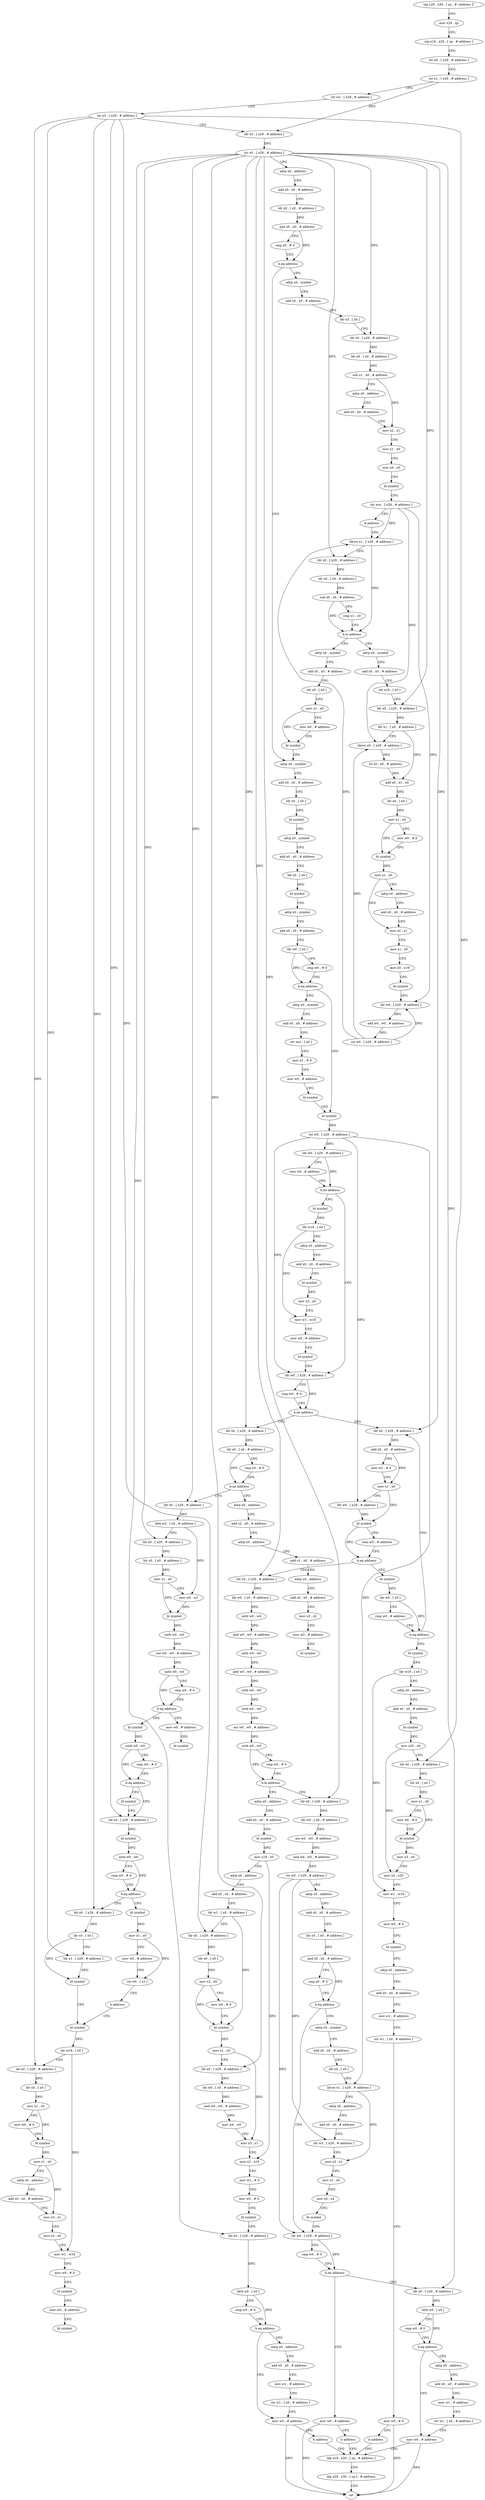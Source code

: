 digraph "func" {
"4226476" [label = "stp x29 , x30 , [ sp , #- address ]!" ]
"4226480" [label = "mov x29 , sp" ]
"4226484" [label = "stp x19 , x20 , [ sp , # address ]" ]
"4226488" [label = "str x0 , [ x29 , # address ]" ]
"4226492" [label = "str x1 , [ x29 , # address ]" ]
"4226496" [label = "str w2 , [ x29 , # address ]" ]
"4226500" [label = "str x3 , [ x29 , # address ]" ]
"4226504" [label = "ldr x0 , [ x29 , # address ]" ]
"4226508" [label = "str x0 , [ x29 , # address ]" ]
"4226512" [label = "adrp x0 , address" ]
"4226516" [label = "add x0 , x0 , # address" ]
"4226520" [label = "ldr x0 , [ x0 , # address ]" ]
"4226524" [label = "and x0 , x0 , # address" ]
"4226528" [label = "cmp x0 , # 0" ]
"4226532" [label = "b.eq address" ]
"4226728" [label = "adrp x0 , symbol" ]
"4226536" [label = "adrp x0 , symbol" ]
"4226732" [label = "add x0 , x0 , # address" ]
"4226736" [label = "ldr x0 , [ x0 ]" ]
"4226740" [label = "bl symbol" ]
"4226744" [label = "adrp x0 , symbol" ]
"4226748" [label = "add x0 , x0 , # address" ]
"4226752" [label = "ldr x0 , [ x0 ]" ]
"4226756" [label = "bl symbol" ]
"4226760" [label = "adrp x0 , symbol" ]
"4226764" [label = "add x0 , x0 , # address" ]
"4226768" [label = "ldr w0 , [ x0 ]" ]
"4226772" [label = "cmp w0 , # 0" ]
"4226776" [label = "b.eq address" ]
"4226804" [label = "bl symbol" ]
"4226780" [label = "adrp x0 , symbol" ]
"4226540" [label = "add x0 , x0 , # address" ]
"4226544" [label = "ldr x3 , [ x0 ]" ]
"4226548" [label = "ldr x0 , [ x29 , # address ]" ]
"4226552" [label = "ldr x0 , [ x0 , # address ]" ]
"4226556" [label = "sub x1 , x0 , # address" ]
"4226560" [label = "adrp x0 , address" ]
"4226564" [label = "add x0 , x0 , # address" ]
"4226568" [label = "mov x2 , x1" ]
"4226572" [label = "mov x1 , x0" ]
"4226576" [label = "mov x0 , x3" ]
"4226580" [label = "bl symbol" ]
"4226584" [label = "str wzr , [ x29 , # address ]" ]
"4226588" [label = "b address" ]
"4226680" [label = "ldrsw x1 , [ x29 , # address ]" ]
"4226808" [label = "str w0 , [ x29 , # address ]" ]
"4226812" [label = "ldr w0 , [ x29 , # address ]" ]
"4226816" [label = "cmn w0 , # address" ]
"4226820" [label = "b.ne address" ]
"4226860" [label = "ldr w0 , [ x29 , # address ]" ]
"4226824" [label = "bl symbol" ]
"4226784" [label = "add x0 , x0 , # address" ]
"4226788" [label = "str wzr , [ x0 ]" ]
"4226792" [label = "mov x1 , # 0" ]
"4226796" [label = "mov w0 , # address" ]
"4226800" [label = "bl symbol" ]
"4226684" [label = "ldr x0 , [ x29 , # address ]" ]
"4226688" [label = "ldr x0 , [ x0 , # address ]" ]
"4226692" [label = "sub x0 , x0 , # address" ]
"4226696" [label = "cmp x1 , x0" ]
"4226700" [label = "b.lo address" ]
"4226592" [label = "adrp x0 , symbol" ]
"4226704" [label = "adrp x0 , symbol" ]
"4226864" [label = "cmp w0 , # 0" ]
"4226868" [label = "b.ne address" ]
"4227228" [label = "ldr x0 , [ x29 , # address ]" ]
"4226872" [label = "ldr x0 , [ x29 , # address ]" ]
"4226828" [label = "ldr w19 , [ x0 ]" ]
"4226832" [label = "adrp x0 , address" ]
"4226836" [label = "add x0 , x0 , # address" ]
"4226840" [label = "bl symbol" ]
"4226844" [label = "mov x2 , x0" ]
"4226848" [label = "mov w1 , w19" ]
"4226852" [label = "mov w0 , # address" ]
"4226856" [label = "bl symbol" ]
"4226596" [label = "add x0 , x0 , # address" ]
"4226600" [label = "ldr x19 , [ x0 ]" ]
"4226604" [label = "ldr x0 , [ x29 , # address ]" ]
"4226608" [label = "ldr x1 , [ x0 , # address ]" ]
"4226612" [label = "ldrsw x0 , [ x29 , # address ]" ]
"4226616" [label = "lsl x0 , x0 , # address" ]
"4226620" [label = "add x0 , x1 , x0" ]
"4226624" [label = "ldr x0 , [ x0 ]" ]
"4226628" [label = "mov x1 , x0" ]
"4226632" [label = "mov w0 , # 0" ]
"4226636" [label = "bl symbol" ]
"4226640" [label = "mov x1 , x0" ]
"4226644" [label = "adrp x0 , address" ]
"4226648" [label = "add x0 , x0 , # address" ]
"4226652" [label = "mov x2 , x1" ]
"4226656" [label = "mov x1 , x0" ]
"4226660" [label = "mov x0 , x19" ]
"4226664" [label = "bl symbol" ]
"4226668" [label = "ldr w0 , [ x29 , # address ]" ]
"4226672" [label = "add w0 , w0 , # address" ]
"4226676" [label = "str w0 , [ x29 , # address ]" ]
"4226708" [label = "add x0 , x0 , # address" ]
"4226712" [label = "ldr x0 , [ x0 ]" ]
"4226716" [label = "mov x1 , x0" ]
"4226720" [label = "mov w0 , # address" ]
"4226724" [label = "bl symbol" ]
"4227232" [label = "add x0 , x0 , # address" ]
"4227236" [label = "mov w2 , # 0" ]
"4227240" [label = "mov x1 , x0" ]
"4227244" [label = "ldr w0 , [ x29 , # address ]" ]
"4227248" [label = "bl symbol" ]
"4227252" [label = "cmn w0 , # address" ]
"4227256" [label = "b.eq address" ]
"4227124" [label = "bl symbol" ]
"4227260" [label = "ldr x0 , [ x29 , # address ]" ]
"4226876" [label = "ldr x0 , [ x0 , # address ]" ]
"4226880" [label = "cmp x0 , # 0" ]
"4226884" [label = "b.ne address" ]
"4226924" [label = "ldr x0 , [ x29 , # address ]" ]
"4226888" [label = "adrp x0 , address" ]
"4227128" [label = "ldr w0 , [ x0 ]" ]
"4227132" [label = "cmp w0 , # address" ]
"4227136" [label = "b.eq address" ]
"4227140" [label = "bl symbol" ]
"4227264" [label = "ldr w0 , [ x0 , # address ]" ]
"4227268" [label = "uxtb w0 , w0" ]
"4227272" [label = "and w0 , w0 , # address" ]
"4227276" [label = "uxtb w0 , w0" ]
"4227280" [label = "add w0 , w0 , # address" ]
"4227284" [label = "uxtb w0 , w0" ]
"4227288" [label = "sxtb w0 , w0" ]
"4227292" [label = "asr w0 , w0 , # address" ]
"4227296" [label = "sxtb w0 , w0" ]
"4227300" [label = "cmp w0 , # 0" ]
"4227304" [label = "b.le address" ]
"4227436" [label = "ldr x0 , [ x29 , # address ]" ]
"4227308" [label = "adrp x0 , address" ]
"4226928" [label = "ldrb w2 , [ x0 , # address ]" ]
"4226932" [label = "ldr x0 , [ x29 , # address ]" ]
"4226936" [label = "ldr x0 , [ x0 , # address ]" ]
"4226940" [label = "mov x1 , x0" ]
"4226944" [label = "mov w0 , w2" ]
"4226948" [label = "bl symbol" ]
"4226952" [label = "uxtb w0 , w0" ]
"4226956" [label = "eor w0 , w0 , # address" ]
"4226960" [label = "uxtb w0 , w0" ]
"4226964" [label = "cmp w0 , # 0" ]
"4226968" [label = "b.eq address" ]
"4226980" [label = "bl symbol" ]
"4226972" [label = "mov w0 , # address" ]
"4226892" [label = "add x2 , x0 , # address" ]
"4226896" [label = "adrp x0 , address" ]
"4226900" [label = "add x1 , x0 , # address" ]
"4226904" [label = "adrp x0 , address" ]
"4226908" [label = "add x0 , x0 , # address" ]
"4226912" [label = "mov x3 , x2" ]
"4226916" [label = "mov w2 , # address" ]
"4226920" [label = "bl symbol" ]
"4227144" [label = "ldr w19 , [ x0 ]" ]
"4227148" [label = "adrp x0 , address" ]
"4227152" [label = "add x0 , x0 , # address" ]
"4227156" [label = "bl symbol" ]
"4227160" [label = "mov x20 , x0" ]
"4227164" [label = "ldr x0 , [ x29 , # address ]" ]
"4227168" [label = "ldr x0 , [ x0 ]" ]
"4227172" [label = "mov x1 , x0" ]
"4227176" [label = "mov w0 , # 0" ]
"4227180" [label = "bl symbol" ]
"4227184" [label = "mov x3 , x0" ]
"4227188" [label = "mov x2 , x20" ]
"4227192" [label = "mov w1 , w19" ]
"4227196" [label = "mov w0 , # 0" ]
"4227200" [label = "bl symbol" ]
"4227204" [label = "adrp x0 , address" ]
"4227208" [label = "add x0 , x0 , # address" ]
"4227212" [label = "mov w1 , # address" ]
"4227216" [label = "str w1 , [ x0 , # address ]" ]
"4227220" [label = "mov w0 , # 0" ]
"4227224" [label = "b address" ]
"4227580" [label = "ldp x19 , x20 , [ sp , # address ]" ]
"4227440" [label = "ldr w0 , [ x0 , # address ]" ]
"4227444" [label = "asr w0 , w0 , # address" ]
"4227448" [label = "and w0 , w0 , # address" ]
"4227452" [label = "str w0 , [ x29 , # address ]" ]
"4227456" [label = "adrp x0 , address" ]
"4227460" [label = "add x0 , x0 , # address" ]
"4227464" [label = "ldr x0 , [ x0 , # address ]" ]
"4227468" [label = "and x0 , x0 , # address" ]
"4227472" [label = "cmp x0 , # 0" ]
"4227476" [label = "b.eq address" ]
"4227524" [label = "ldr w0 , [ x29 , # address ]" ]
"4227480" [label = "adrp x0 , symbol" ]
"4227312" [label = "add x0 , x0 , # address" ]
"4227316" [label = "bl symbol" ]
"4227320" [label = "mov x19 , x0" ]
"4227324" [label = "adrp x0 , address" ]
"4227328" [label = "add x0 , x0 , # address" ]
"4227332" [label = "ldr w1 , [ x0 , # address ]" ]
"4227336" [label = "ldr x0 , [ x29 , # address ]" ]
"4227340" [label = "ldr x0 , [ x0 ]" ]
"4227344" [label = "mov x2 , x0" ]
"4227348" [label = "mov w0 , # 0" ]
"4227352" [label = "bl symbol" ]
"4227356" [label = "mov x1 , x0" ]
"4227360" [label = "ldr x0 , [ x29 , # address ]" ]
"4227364" [label = "ldr w0 , [ x0 , # address ]" ]
"4227368" [label = "and w0 , w0 , # address" ]
"4227372" [label = "mov w4 , w0" ]
"4227376" [label = "mov x3 , x1" ]
"4227380" [label = "mov x2 , x19" ]
"4227384" [label = "mov w1 , # 0" ]
"4227388" [label = "mov w0 , # 0" ]
"4227392" [label = "bl symbol" ]
"4227396" [label = "ldr x0 , [ x29 , # address ]" ]
"4227400" [label = "ldrb w0 , [ x0 ]" ]
"4227404" [label = "cmp w0 , # 0" ]
"4227408" [label = "b.eq address" ]
"4227428" [label = "mov w0 , # address" ]
"4227412" [label = "adrp x0 , address" ]
"4226984" [label = "uxtb w0 , w0" ]
"4226988" [label = "cmp w0 , # 0" ]
"4226992" [label = "b.eq address" ]
"4227000" [label = "ldr x0 , [ x29 , # address ]" ]
"4226996" [label = "bl symbol" ]
"4226976" [label = "bl symbol" ]
"4227584" [label = "ldp x29 , x30 , [ sp ] , # address" ]
"4227588" [label = "ret" ]
"4227528" [label = "cmp w0 , # 0" ]
"4227532" [label = "b.ne address" ]
"4227544" [label = "ldr x0 , [ x29 , # address ]" ]
"4227536" [label = "mov w0 , # address" ]
"4227484" [label = "add x0 , x0 , # address" ]
"4227488" [label = "ldr x4 , [ x0 ]" ]
"4227492" [label = "ldrsw x1 , [ x29 , # address ]" ]
"4227496" [label = "adrp x0 , address" ]
"4227500" [label = "add x0 , x0 , # address" ]
"4227504" [label = "ldr w3 , [ x29 , # address ]" ]
"4227508" [label = "mov x2 , x1" ]
"4227512" [label = "mov x1 , x0" ]
"4227516" [label = "mov x0 , x4" ]
"4227520" [label = "bl symbol" ]
"4227432" [label = "b address" ]
"4227416" [label = "add x0 , x0 , # address" ]
"4227420" [label = "mov w1 , # address" ]
"4227424" [label = "str w1 , [ x0 , # address ]" ]
"4227004" [label = "bl symbol" ]
"4227008" [label = "uxtb w0 , w0" ]
"4227012" [label = "cmp w0 , # 0" ]
"4227016" [label = "b.eq address" ]
"4227040" [label = "ldr x0 , [ x29 , # address ]" ]
"4227020" [label = "bl symbol" ]
"4227548" [label = "ldrb w0 , [ x0 ]" ]
"4227552" [label = "cmp w0 , # 0" ]
"4227556" [label = "b.eq address" ]
"4227576" [label = "mov w0 , # address" ]
"4227560" [label = "adrp x0 , address" ]
"4227540" [label = "b address" ]
"4227044" [label = "ldr x0 , [ x0 ]" ]
"4227048" [label = "ldr x1 , [ x29 , # address ]" ]
"4227052" [label = "bl symbol" ]
"4227056" [label = "bl symbol" ]
"4227024" [label = "mov x1 , x0" ]
"4227028" [label = "mov w0 , # address" ]
"4227032" [label = "str w0 , [ x1 ]" ]
"4227036" [label = "b address" ]
"4227564" [label = "add x0 , x0 , # address" ]
"4227568" [label = "mov w1 , # address" ]
"4227572" [label = "str w1 , [ x0 , # address ]" ]
"4227060" [label = "ldr w19 , [ x0 ]" ]
"4227064" [label = "ldr x0 , [ x29 , # address ]" ]
"4227068" [label = "ldr x0 , [ x0 ]" ]
"4227072" [label = "mov x1 , x0" ]
"4227076" [label = "mov w0 , # 0" ]
"4227080" [label = "bl symbol" ]
"4227084" [label = "mov x1 , x0" ]
"4227088" [label = "adrp x0 , address" ]
"4227092" [label = "add x0 , x0 , # address" ]
"4227096" [label = "mov x3 , x1" ]
"4227100" [label = "mov x2 , x0" ]
"4227104" [label = "mov w1 , w19" ]
"4227108" [label = "mov w0 , # 0" ]
"4227112" [label = "bl symbol" ]
"4227116" [label = "mov w0 , # address" ]
"4227120" [label = "bl symbol" ]
"4226476" -> "4226480" [ label = "CFG" ]
"4226480" -> "4226484" [ label = "CFG" ]
"4226484" -> "4226488" [ label = "CFG" ]
"4226488" -> "4226492" [ label = "CFG" ]
"4226492" -> "4226496" [ label = "CFG" ]
"4226492" -> "4226504" [ label = "DFG" ]
"4226496" -> "4226500" [ label = "CFG" ]
"4226500" -> "4226504" [ label = "CFG" ]
"4226500" -> "4227164" [ label = "DFG" ]
"4226500" -> "4227336" [ label = "DFG" ]
"4226500" -> "4227000" [ label = "DFG" ]
"4226500" -> "4227040" [ label = "DFG" ]
"4226500" -> "4227048" [ label = "DFG" ]
"4226500" -> "4227064" [ label = "DFG" ]
"4226504" -> "4226508" [ label = "DFG" ]
"4226508" -> "4226512" [ label = "CFG" ]
"4226508" -> "4226548" [ label = "DFG" ]
"4226508" -> "4226684" [ label = "DFG" ]
"4226508" -> "4226604" [ label = "DFG" ]
"4226508" -> "4227228" [ label = "DFG" ]
"4226508" -> "4226872" [ label = "DFG" ]
"4226508" -> "4227260" [ label = "DFG" ]
"4226508" -> "4226924" [ label = "DFG" ]
"4226508" -> "4226932" [ label = "DFG" ]
"4226508" -> "4227436" [ label = "DFG" ]
"4226508" -> "4227360" [ label = "DFG" ]
"4226508" -> "4227396" [ label = "DFG" ]
"4226508" -> "4227544" [ label = "DFG" ]
"4226512" -> "4226516" [ label = "CFG" ]
"4226516" -> "4226520" [ label = "CFG" ]
"4226520" -> "4226524" [ label = "DFG" ]
"4226524" -> "4226528" [ label = "CFG" ]
"4226524" -> "4226532" [ label = "DFG" ]
"4226528" -> "4226532" [ label = "CFG" ]
"4226532" -> "4226728" [ label = "CFG" ]
"4226532" -> "4226536" [ label = "CFG" ]
"4226728" -> "4226732" [ label = "CFG" ]
"4226536" -> "4226540" [ label = "CFG" ]
"4226732" -> "4226736" [ label = "CFG" ]
"4226736" -> "4226740" [ label = "DFG" ]
"4226740" -> "4226744" [ label = "CFG" ]
"4226744" -> "4226748" [ label = "CFG" ]
"4226748" -> "4226752" [ label = "CFG" ]
"4226752" -> "4226756" [ label = "DFG" ]
"4226756" -> "4226760" [ label = "CFG" ]
"4226760" -> "4226764" [ label = "CFG" ]
"4226764" -> "4226768" [ label = "CFG" ]
"4226768" -> "4226772" [ label = "CFG" ]
"4226768" -> "4226776" [ label = "DFG" ]
"4226772" -> "4226776" [ label = "CFG" ]
"4226776" -> "4226804" [ label = "CFG" ]
"4226776" -> "4226780" [ label = "CFG" ]
"4226804" -> "4226808" [ label = "DFG" ]
"4226780" -> "4226784" [ label = "CFG" ]
"4226540" -> "4226544" [ label = "CFG" ]
"4226544" -> "4226548" [ label = "CFG" ]
"4226548" -> "4226552" [ label = "DFG" ]
"4226552" -> "4226556" [ label = "DFG" ]
"4226556" -> "4226560" [ label = "CFG" ]
"4226556" -> "4226568" [ label = "DFG" ]
"4226560" -> "4226564" [ label = "CFG" ]
"4226564" -> "4226568" [ label = "CFG" ]
"4226568" -> "4226572" [ label = "CFG" ]
"4226572" -> "4226576" [ label = "CFG" ]
"4226576" -> "4226580" [ label = "CFG" ]
"4226580" -> "4226584" [ label = "CFG" ]
"4226584" -> "4226588" [ label = "CFG" ]
"4226584" -> "4226680" [ label = "DFG" ]
"4226584" -> "4226612" [ label = "DFG" ]
"4226584" -> "4226668" [ label = "DFG" ]
"4226588" -> "4226680" [ label = "CFG" ]
"4226680" -> "4226684" [ label = "CFG" ]
"4226680" -> "4226700" [ label = "DFG" ]
"4226808" -> "4226812" [ label = "DFG" ]
"4226808" -> "4226860" [ label = "DFG" ]
"4226808" -> "4227244" [ label = "DFG" ]
"4226808" -> "4227492" [ label = "DFG" ]
"4226812" -> "4226816" [ label = "CFG" ]
"4226812" -> "4226820" [ label = "DFG" ]
"4226816" -> "4226820" [ label = "CFG" ]
"4226820" -> "4226860" [ label = "CFG" ]
"4226820" -> "4226824" [ label = "CFG" ]
"4226860" -> "4226864" [ label = "CFG" ]
"4226860" -> "4226868" [ label = "DFG" ]
"4226824" -> "4226828" [ label = "DFG" ]
"4226784" -> "4226788" [ label = "CFG" ]
"4226788" -> "4226792" [ label = "CFG" ]
"4226792" -> "4226796" [ label = "CFG" ]
"4226796" -> "4226800" [ label = "CFG" ]
"4226800" -> "4226804" [ label = "CFG" ]
"4226684" -> "4226688" [ label = "DFG" ]
"4226688" -> "4226692" [ label = "DFG" ]
"4226692" -> "4226696" [ label = "CFG" ]
"4226692" -> "4226700" [ label = "DFG" ]
"4226696" -> "4226700" [ label = "CFG" ]
"4226700" -> "4226592" [ label = "CFG" ]
"4226700" -> "4226704" [ label = "CFG" ]
"4226592" -> "4226596" [ label = "CFG" ]
"4226704" -> "4226708" [ label = "CFG" ]
"4226864" -> "4226868" [ label = "CFG" ]
"4226868" -> "4227228" [ label = "CFG" ]
"4226868" -> "4226872" [ label = "CFG" ]
"4227228" -> "4227232" [ label = "DFG" ]
"4226872" -> "4226876" [ label = "DFG" ]
"4226828" -> "4226832" [ label = "CFG" ]
"4226828" -> "4226848" [ label = "DFG" ]
"4226832" -> "4226836" [ label = "CFG" ]
"4226836" -> "4226840" [ label = "CFG" ]
"4226840" -> "4226844" [ label = "DFG" ]
"4226844" -> "4226848" [ label = "CFG" ]
"4226848" -> "4226852" [ label = "CFG" ]
"4226852" -> "4226856" [ label = "CFG" ]
"4226856" -> "4226860" [ label = "CFG" ]
"4226596" -> "4226600" [ label = "CFG" ]
"4226600" -> "4226604" [ label = "CFG" ]
"4226604" -> "4226608" [ label = "DFG" ]
"4226608" -> "4226612" [ label = "CFG" ]
"4226608" -> "4226620" [ label = "DFG" ]
"4226612" -> "4226616" [ label = "DFG" ]
"4226616" -> "4226620" [ label = "DFG" ]
"4226620" -> "4226624" [ label = "DFG" ]
"4226624" -> "4226628" [ label = "DFG" ]
"4226628" -> "4226632" [ label = "CFG" ]
"4226628" -> "4226636" [ label = "DFG" ]
"4226632" -> "4226636" [ label = "CFG" ]
"4226636" -> "4226640" [ label = "DFG" ]
"4226640" -> "4226644" [ label = "CFG" ]
"4226640" -> "4226652" [ label = "DFG" ]
"4226644" -> "4226648" [ label = "CFG" ]
"4226648" -> "4226652" [ label = "CFG" ]
"4226652" -> "4226656" [ label = "CFG" ]
"4226656" -> "4226660" [ label = "CFG" ]
"4226660" -> "4226664" [ label = "CFG" ]
"4226664" -> "4226668" [ label = "CFG" ]
"4226668" -> "4226672" [ label = "DFG" ]
"4226672" -> "4226676" [ label = "DFG" ]
"4226676" -> "4226680" [ label = "DFG" ]
"4226676" -> "4226612" [ label = "DFG" ]
"4226676" -> "4226668" [ label = "DFG" ]
"4226708" -> "4226712" [ label = "CFG" ]
"4226712" -> "4226716" [ label = "CFG" ]
"4226716" -> "4226720" [ label = "CFG" ]
"4226716" -> "4226724" [ label = "DFG" ]
"4226720" -> "4226724" [ label = "CFG" ]
"4226724" -> "4226728" [ label = "CFG" ]
"4227232" -> "4227236" [ label = "CFG" ]
"4227232" -> "4227240" [ label = "DFG" ]
"4227236" -> "4227240" [ label = "CFG" ]
"4227240" -> "4227244" [ label = "CFG" ]
"4227240" -> "4227248" [ label = "DFG" ]
"4227244" -> "4227248" [ label = "DFG" ]
"4227248" -> "4227252" [ label = "CFG" ]
"4227248" -> "4227256" [ label = "DFG" ]
"4227252" -> "4227256" [ label = "CFG" ]
"4227256" -> "4227124" [ label = "CFG" ]
"4227256" -> "4227260" [ label = "CFG" ]
"4227124" -> "4227128" [ label = "DFG" ]
"4227260" -> "4227264" [ label = "DFG" ]
"4226876" -> "4226880" [ label = "CFG" ]
"4226876" -> "4226884" [ label = "DFG" ]
"4226880" -> "4226884" [ label = "CFG" ]
"4226884" -> "4226924" [ label = "CFG" ]
"4226884" -> "4226888" [ label = "CFG" ]
"4226924" -> "4226928" [ label = "DFG" ]
"4226888" -> "4226892" [ label = "CFG" ]
"4227128" -> "4227132" [ label = "CFG" ]
"4227128" -> "4227136" [ label = "DFG" ]
"4227132" -> "4227136" [ label = "CFG" ]
"4227136" -> "4227228" [ label = "CFG" ]
"4227136" -> "4227140" [ label = "CFG" ]
"4227140" -> "4227144" [ label = "DFG" ]
"4227264" -> "4227268" [ label = "DFG" ]
"4227268" -> "4227272" [ label = "DFG" ]
"4227272" -> "4227276" [ label = "DFG" ]
"4227276" -> "4227280" [ label = "DFG" ]
"4227280" -> "4227284" [ label = "DFG" ]
"4227284" -> "4227288" [ label = "DFG" ]
"4227288" -> "4227292" [ label = "DFG" ]
"4227292" -> "4227296" [ label = "DFG" ]
"4227296" -> "4227300" [ label = "CFG" ]
"4227296" -> "4227304" [ label = "DFG" ]
"4227300" -> "4227304" [ label = "CFG" ]
"4227304" -> "4227436" [ label = "CFG" ]
"4227304" -> "4227308" [ label = "CFG" ]
"4227436" -> "4227440" [ label = "DFG" ]
"4227308" -> "4227312" [ label = "CFG" ]
"4226928" -> "4226932" [ label = "CFG" ]
"4226928" -> "4226944" [ label = "DFG" ]
"4226932" -> "4226936" [ label = "DFG" ]
"4226936" -> "4226940" [ label = "DFG" ]
"4226940" -> "4226944" [ label = "CFG" ]
"4226940" -> "4226948" [ label = "DFG" ]
"4226944" -> "4226948" [ label = "DFG" ]
"4226948" -> "4226952" [ label = "DFG" ]
"4226952" -> "4226956" [ label = "DFG" ]
"4226956" -> "4226960" [ label = "DFG" ]
"4226960" -> "4226964" [ label = "CFG" ]
"4226960" -> "4226968" [ label = "DFG" ]
"4226964" -> "4226968" [ label = "CFG" ]
"4226968" -> "4226980" [ label = "CFG" ]
"4226968" -> "4226972" [ label = "CFG" ]
"4226980" -> "4226984" [ label = "DFG" ]
"4226972" -> "4226976" [ label = "CFG" ]
"4226892" -> "4226896" [ label = "CFG" ]
"4226896" -> "4226900" [ label = "CFG" ]
"4226900" -> "4226904" [ label = "CFG" ]
"4226904" -> "4226908" [ label = "CFG" ]
"4226908" -> "4226912" [ label = "CFG" ]
"4226912" -> "4226916" [ label = "CFG" ]
"4226916" -> "4226920" [ label = "CFG" ]
"4227144" -> "4227148" [ label = "CFG" ]
"4227144" -> "4227192" [ label = "DFG" ]
"4227148" -> "4227152" [ label = "CFG" ]
"4227152" -> "4227156" [ label = "CFG" ]
"4227156" -> "4227160" [ label = "DFG" ]
"4227160" -> "4227164" [ label = "CFG" ]
"4227160" -> "4227188" [ label = "DFG" ]
"4227164" -> "4227168" [ label = "DFG" ]
"4227168" -> "4227172" [ label = "DFG" ]
"4227172" -> "4227176" [ label = "CFG" ]
"4227172" -> "4227180" [ label = "DFG" ]
"4227176" -> "4227180" [ label = "CFG" ]
"4227180" -> "4227184" [ label = "DFG" ]
"4227184" -> "4227188" [ label = "CFG" ]
"4227188" -> "4227192" [ label = "CFG" ]
"4227192" -> "4227196" [ label = "CFG" ]
"4227196" -> "4227200" [ label = "CFG" ]
"4227200" -> "4227204" [ label = "CFG" ]
"4227204" -> "4227208" [ label = "CFG" ]
"4227208" -> "4227212" [ label = "CFG" ]
"4227212" -> "4227216" [ label = "CFG" ]
"4227216" -> "4227220" [ label = "CFG" ]
"4227220" -> "4227224" [ label = "CFG" ]
"4227220" -> "4227588" [ label = "DFG" ]
"4227224" -> "4227580" [ label = "CFG" ]
"4227580" -> "4227584" [ label = "CFG" ]
"4227440" -> "4227444" [ label = "DFG" ]
"4227444" -> "4227448" [ label = "DFG" ]
"4227448" -> "4227452" [ label = "DFG" ]
"4227452" -> "4227456" [ label = "CFG" ]
"4227452" -> "4227524" [ label = "DFG" ]
"4227452" -> "4227504" [ label = "DFG" ]
"4227456" -> "4227460" [ label = "CFG" ]
"4227460" -> "4227464" [ label = "CFG" ]
"4227464" -> "4227468" [ label = "DFG" ]
"4227468" -> "4227472" [ label = "CFG" ]
"4227468" -> "4227476" [ label = "DFG" ]
"4227472" -> "4227476" [ label = "CFG" ]
"4227476" -> "4227524" [ label = "CFG" ]
"4227476" -> "4227480" [ label = "CFG" ]
"4227524" -> "4227528" [ label = "CFG" ]
"4227524" -> "4227532" [ label = "DFG" ]
"4227480" -> "4227484" [ label = "CFG" ]
"4227312" -> "4227316" [ label = "CFG" ]
"4227316" -> "4227320" [ label = "DFG" ]
"4227320" -> "4227324" [ label = "CFG" ]
"4227320" -> "4227380" [ label = "DFG" ]
"4227324" -> "4227328" [ label = "CFG" ]
"4227328" -> "4227332" [ label = "CFG" ]
"4227332" -> "4227336" [ label = "CFG" ]
"4227332" -> "4227352" [ label = "DFG" ]
"4227336" -> "4227340" [ label = "DFG" ]
"4227340" -> "4227344" [ label = "DFG" ]
"4227344" -> "4227348" [ label = "CFG" ]
"4227344" -> "4227352" [ label = "DFG" ]
"4227348" -> "4227352" [ label = "CFG" ]
"4227352" -> "4227356" [ label = "DFG" ]
"4227356" -> "4227360" [ label = "CFG" ]
"4227356" -> "4227376" [ label = "DFG" ]
"4227360" -> "4227364" [ label = "DFG" ]
"4227364" -> "4227368" [ label = "DFG" ]
"4227368" -> "4227372" [ label = "DFG" ]
"4227372" -> "4227376" [ label = "CFG" ]
"4227376" -> "4227380" [ label = "CFG" ]
"4227380" -> "4227384" [ label = "CFG" ]
"4227384" -> "4227388" [ label = "CFG" ]
"4227388" -> "4227392" [ label = "CFG" ]
"4227392" -> "4227396" [ label = "CFG" ]
"4227396" -> "4227400" [ label = "DFG" ]
"4227400" -> "4227404" [ label = "CFG" ]
"4227400" -> "4227408" [ label = "DFG" ]
"4227404" -> "4227408" [ label = "CFG" ]
"4227408" -> "4227428" [ label = "CFG" ]
"4227408" -> "4227412" [ label = "CFG" ]
"4227428" -> "4227432" [ label = "CFG" ]
"4227428" -> "4227588" [ label = "DFG" ]
"4227412" -> "4227416" [ label = "CFG" ]
"4226984" -> "4226988" [ label = "CFG" ]
"4226984" -> "4226992" [ label = "DFG" ]
"4226988" -> "4226992" [ label = "CFG" ]
"4226992" -> "4227000" [ label = "CFG" ]
"4226992" -> "4226996" [ label = "CFG" ]
"4227000" -> "4227004" [ label = "DFG" ]
"4226996" -> "4227000" [ label = "CFG" ]
"4227584" -> "4227588" [ label = "CFG" ]
"4227528" -> "4227532" [ label = "CFG" ]
"4227532" -> "4227544" [ label = "CFG" ]
"4227532" -> "4227536" [ label = "CFG" ]
"4227544" -> "4227548" [ label = "DFG" ]
"4227536" -> "4227540" [ label = "CFG" ]
"4227536" -> "4227588" [ label = "DFG" ]
"4227484" -> "4227488" [ label = "CFG" ]
"4227488" -> "4227492" [ label = "CFG" ]
"4227492" -> "4227496" [ label = "CFG" ]
"4227492" -> "4227508" [ label = "DFG" ]
"4227496" -> "4227500" [ label = "CFG" ]
"4227500" -> "4227504" [ label = "CFG" ]
"4227504" -> "4227508" [ label = "CFG" ]
"4227508" -> "4227512" [ label = "CFG" ]
"4227512" -> "4227516" [ label = "CFG" ]
"4227516" -> "4227520" [ label = "CFG" ]
"4227520" -> "4227524" [ label = "CFG" ]
"4227432" -> "4227580" [ label = "CFG" ]
"4227416" -> "4227420" [ label = "CFG" ]
"4227420" -> "4227424" [ label = "CFG" ]
"4227424" -> "4227428" [ label = "CFG" ]
"4227004" -> "4227008" [ label = "DFG" ]
"4227008" -> "4227012" [ label = "CFG" ]
"4227008" -> "4227016" [ label = "DFG" ]
"4227012" -> "4227016" [ label = "CFG" ]
"4227016" -> "4227040" [ label = "CFG" ]
"4227016" -> "4227020" [ label = "CFG" ]
"4227040" -> "4227044" [ label = "DFG" ]
"4227020" -> "4227024" [ label = "DFG" ]
"4227548" -> "4227552" [ label = "CFG" ]
"4227548" -> "4227556" [ label = "DFG" ]
"4227552" -> "4227556" [ label = "CFG" ]
"4227556" -> "4227576" [ label = "CFG" ]
"4227556" -> "4227560" [ label = "CFG" ]
"4227576" -> "4227580" [ label = "CFG" ]
"4227576" -> "4227588" [ label = "DFG" ]
"4227560" -> "4227564" [ label = "CFG" ]
"4227540" -> "4227580" [ label = "CFG" ]
"4227044" -> "4227048" [ label = "CFG" ]
"4227044" -> "4227052" [ label = "DFG" ]
"4227048" -> "4227052" [ label = "DFG" ]
"4227052" -> "4227056" [ label = "CFG" ]
"4227056" -> "4227060" [ label = "DFG" ]
"4227024" -> "4227028" [ label = "CFG" ]
"4227024" -> "4227032" [ label = "DFG" ]
"4227028" -> "4227032" [ label = "CFG" ]
"4227032" -> "4227036" [ label = "CFG" ]
"4227036" -> "4227056" [ label = "CFG" ]
"4227564" -> "4227568" [ label = "CFG" ]
"4227568" -> "4227572" [ label = "CFG" ]
"4227572" -> "4227576" [ label = "CFG" ]
"4227060" -> "4227064" [ label = "CFG" ]
"4227060" -> "4227104" [ label = "DFG" ]
"4227064" -> "4227068" [ label = "DFG" ]
"4227068" -> "4227072" [ label = "DFG" ]
"4227072" -> "4227076" [ label = "CFG" ]
"4227072" -> "4227080" [ label = "DFG" ]
"4227076" -> "4227080" [ label = "CFG" ]
"4227080" -> "4227084" [ label = "DFG" ]
"4227084" -> "4227088" [ label = "CFG" ]
"4227084" -> "4227096" [ label = "DFG" ]
"4227088" -> "4227092" [ label = "CFG" ]
"4227092" -> "4227096" [ label = "CFG" ]
"4227096" -> "4227100" [ label = "CFG" ]
"4227100" -> "4227104" [ label = "CFG" ]
"4227104" -> "4227108" [ label = "CFG" ]
"4227108" -> "4227112" [ label = "CFG" ]
"4227112" -> "4227116" [ label = "CFG" ]
"4227116" -> "4227120" [ label = "CFG" ]
}

